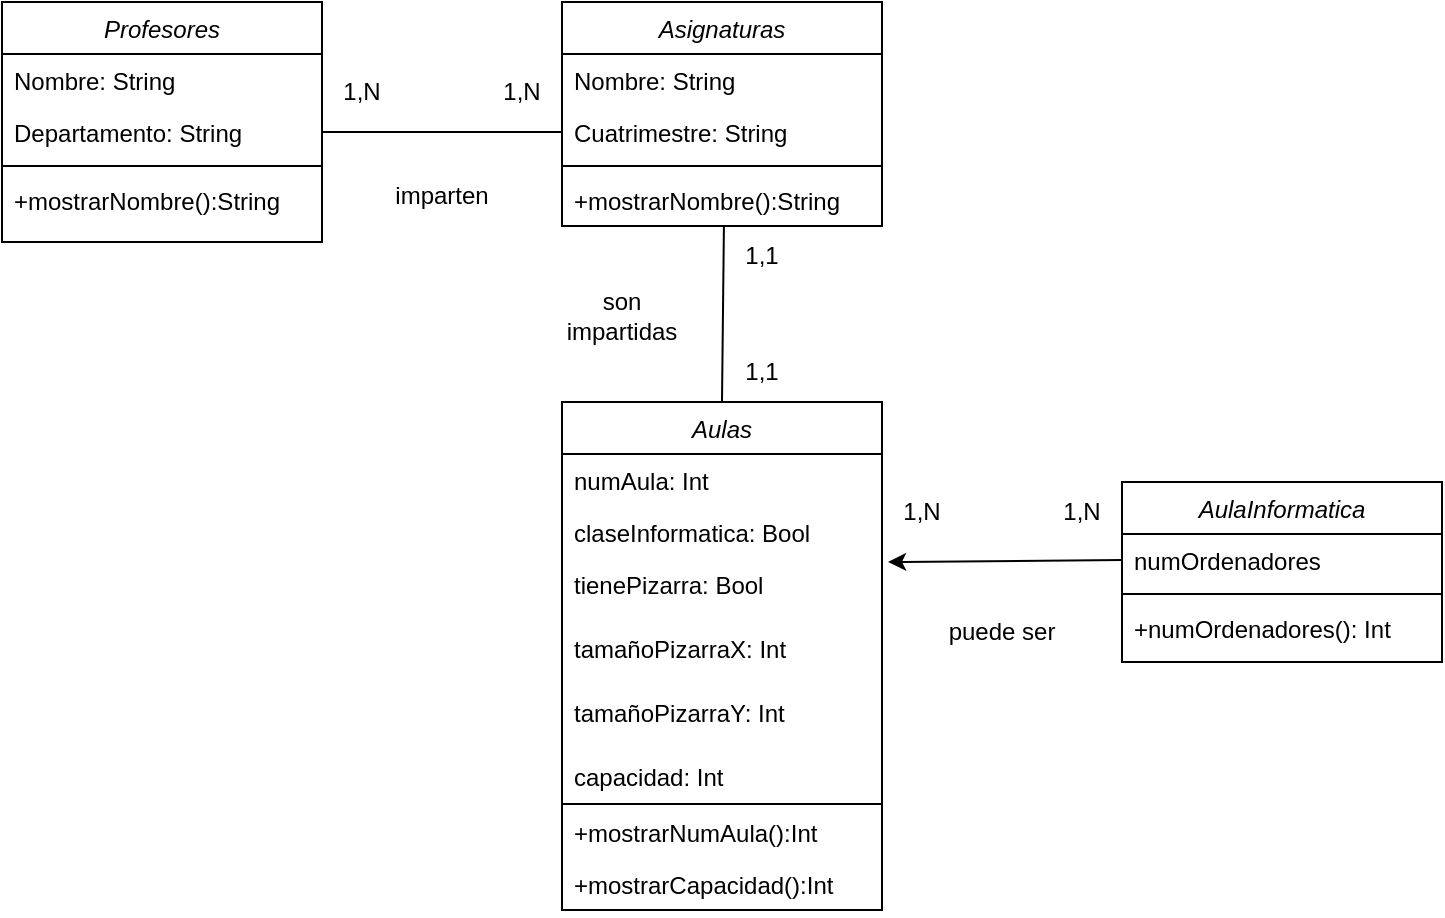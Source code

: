 <mxfile version="24.0.8" type="device">
  <diagram id="C5RBs43oDa-KdzZeNtuy" name="Page-1">
    <mxGraphModel dx="1434" dy="780" grid="1" gridSize="10" guides="1" tooltips="1" connect="1" arrows="1" fold="1" page="1" pageScale="1" pageWidth="827" pageHeight="1169" math="0" shadow="0">
      <root>
        <mxCell id="WIyWlLk6GJQsqaUBKTNV-0" />
        <mxCell id="WIyWlLk6GJQsqaUBKTNV-1" parent="WIyWlLk6GJQsqaUBKTNV-0" />
        <mxCell id="zkfFHV4jXpPFQw0GAbJ--0" value="Asignaturas" style="swimlane;fontStyle=2;align=center;verticalAlign=top;childLayout=stackLayout;horizontal=1;startSize=26;horizontalStack=0;resizeParent=1;resizeLast=0;collapsible=1;marginBottom=0;rounded=0;shadow=0;strokeWidth=1;" parent="WIyWlLk6GJQsqaUBKTNV-1" vertex="1">
          <mxGeometry x="320" y="80" width="160" height="112" as="geometry">
            <mxRectangle x="230" y="140" width="160" height="26" as="alternateBounds" />
          </mxGeometry>
        </mxCell>
        <mxCell id="zkfFHV4jXpPFQw0GAbJ--1" value="Nombre: String" style="text;align=left;verticalAlign=top;spacingLeft=4;spacingRight=4;overflow=hidden;rotatable=0;points=[[0,0.5],[1,0.5]];portConstraint=eastwest;" parent="zkfFHV4jXpPFQw0GAbJ--0" vertex="1">
          <mxGeometry y="26" width="160" height="26" as="geometry" />
        </mxCell>
        <mxCell id="zkfFHV4jXpPFQw0GAbJ--2" value="Cuatrimestre: String" style="text;align=left;verticalAlign=top;spacingLeft=4;spacingRight=4;overflow=hidden;rotatable=0;points=[[0,0.5],[1,0.5]];portConstraint=eastwest;rounded=0;shadow=0;html=0;" parent="zkfFHV4jXpPFQw0GAbJ--0" vertex="1">
          <mxGeometry y="52" width="160" height="26" as="geometry" />
        </mxCell>
        <mxCell id="zkfFHV4jXpPFQw0GAbJ--4" value="" style="line;html=1;strokeWidth=1;align=left;verticalAlign=middle;spacingTop=-1;spacingLeft=3;spacingRight=3;rotatable=0;labelPosition=right;points=[];portConstraint=eastwest;" parent="zkfFHV4jXpPFQw0GAbJ--0" vertex="1">
          <mxGeometry y="78" width="160" height="8" as="geometry" />
        </mxCell>
        <mxCell id="zkfFHV4jXpPFQw0GAbJ--5" value="+mostrarNombre():String" style="text;align=left;verticalAlign=top;spacingLeft=4;spacingRight=4;overflow=hidden;rotatable=0;points=[[0,0.5],[1,0.5]];portConstraint=eastwest;" parent="zkfFHV4jXpPFQw0GAbJ--0" vertex="1">
          <mxGeometry y="86" width="160" height="26" as="geometry" />
        </mxCell>
        <mxCell id="6f4TthoLXbDtdIlrFKtc-0" value="Profesores" style="swimlane;fontStyle=2;align=center;verticalAlign=top;childLayout=stackLayout;horizontal=1;startSize=26;horizontalStack=0;resizeParent=1;resizeLast=0;collapsible=1;marginBottom=0;rounded=0;shadow=0;strokeWidth=1;" parent="WIyWlLk6GJQsqaUBKTNV-1" vertex="1">
          <mxGeometry x="40" y="80" width="160" height="120" as="geometry">
            <mxRectangle x="230" y="140" width="160" height="26" as="alternateBounds" />
          </mxGeometry>
        </mxCell>
        <mxCell id="6f4TthoLXbDtdIlrFKtc-1" value="Nombre: String" style="text;align=left;verticalAlign=top;spacingLeft=4;spacingRight=4;overflow=hidden;rotatable=0;points=[[0,0.5],[1,0.5]];portConstraint=eastwest;" parent="6f4TthoLXbDtdIlrFKtc-0" vertex="1">
          <mxGeometry y="26" width="160" height="26" as="geometry" />
        </mxCell>
        <mxCell id="6f4TthoLXbDtdIlrFKtc-2" value="Departamento: String" style="text;align=left;verticalAlign=top;spacingLeft=4;spacingRight=4;overflow=hidden;rotatable=0;points=[[0,0.5],[1,0.5]];portConstraint=eastwest;rounded=0;shadow=0;html=0;" parent="6f4TthoLXbDtdIlrFKtc-0" vertex="1">
          <mxGeometry y="52" width="160" height="26" as="geometry" />
        </mxCell>
        <mxCell id="6f4TthoLXbDtdIlrFKtc-4" value="" style="line;html=1;strokeWidth=1;align=left;verticalAlign=middle;spacingTop=-1;spacingLeft=3;spacingRight=3;rotatable=0;labelPosition=right;points=[];portConstraint=eastwest;" parent="6f4TthoLXbDtdIlrFKtc-0" vertex="1">
          <mxGeometry y="78" width="160" height="8" as="geometry" />
        </mxCell>
        <mxCell id="6f4TthoLXbDtdIlrFKtc-5" value="+mostrarNombre():String" style="text;align=left;verticalAlign=top;spacingLeft=4;spacingRight=4;overflow=hidden;rotatable=0;points=[[0,0.5],[1,0.5]];portConstraint=eastwest;" parent="6f4TthoLXbDtdIlrFKtc-0" vertex="1">
          <mxGeometry y="86" width="160" height="26" as="geometry" />
        </mxCell>
        <mxCell id="6f4TthoLXbDtdIlrFKtc-6" value="Aulas" style="swimlane;fontStyle=2;align=center;verticalAlign=top;childLayout=stackLayout;horizontal=1;startSize=26;horizontalStack=0;resizeParent=1;resizeLast=0;collapsible=1;marginBottom=0;rounded=0;shadow=0;strokeWidth=1;" parent="WIyWlLk6GJQsqaUBKTNV-1" vertex="1">
          <mxGeometry x="320" y="280" width="160" height="254" as="geometry">
            <mxRectangle x="230" y="140" width="160" height="26" as="alternateBounds" />
          </mxGeometry>
        </mxCell>
        <mxCell id="6f4TthoLXbDtdIlrFKtc-7" value="numAula: Int" style="text;align=left;verticalAlign=top;spacingLeft=4;spacingRight=4;overflow=hidden;rotatable=0;points=[[0,0.5],[1,0.5]];portConstraint=eastwest;" parent="6f4TthoLXbDtdIlrFKtc-6" vertex="1">
          <mxGeometry y="26" width="160" height="26" as="geometry" />
        </mxCell>
        <mxCell id="6f4TthoLXbDtdIlrFKtc-11" value="claseInformatica: Bool" style="text;align=left;verticalAlign=top;spacingLeft=4;spacingRight=4;overflow=hidden;rotatable=0;points=[[0,0.5],[1,0.5]];portConstraint=eastwest;rounded=0;shadow=0;html=0;" parent="6f4TthoLXbDtdIlrFKtc-6" vertex="1">
          <mxGeometry y="52" width="160" height="26" as="geometry" />
        </mxCell>
        <mxCell id="6f4TthoLXbDtdIlrFKtc-8" value="tienePizarra: Bool" style="text;align=left;verticalAlign=top;spacingLeft=4;spacingRight=4;overflow=hidden;rotatable=0;points=[[0,0.5],[1,0.5]];portConstraint=eastwest;rounded=0;shadow=0;html=0;" parent="6f4TthoLXbDtdIlrFKtc-6" vertex="1">
          <mxGeometry y="78" width="160" height="32" as="geometry" />
        </mxCell>
        <mxCell id="6f4TthoLXbDtdIlrFKtc-24" value="tamañoPizarraX: Int " style="text;align=left;verticalAlign=top;spacingLeft=4;spacingRight=4;overflow=hidden;rotatable=0;points=[[0,0.5],[1,0.5]];portConstraint=eastwest;rounded=0;shadow=0;html=0;" parent="6f4TthoLXbDtdIlrFKtc-6" vertex="1">
          <mxGeometry y="110" width="160" height="32" as="geometry" />
        </mxCell>
        <mxCell id="6f4TthoLXbDtdIlrFKtc-25" value="tamañoPizarraY: Int " style="text;align=left;verticalAlign=top;spacingLeft=4;spacingRight=4;overflow=hidden;rotatable=0;points=[[0,0.5],[1,0.5]];portConstraint=eastwest;rounded=0;shadow=0;html=0;" parent="6f4TthoLXbDtdIlrFKtc-6" vertex="1">
          <mxGeometry y="142" width="160" height="32" as="geometry" />
        </mxCell>
        <mxCell id="6f4TthoLXbDtdIlrFKtc-36" value="capacidad: Int" style="text;align=left;verticalAlign=top;spacingLeft=4;spacingRight=4;overflow=hidden;rotatable=0;points=[[0,0.5],[1,0.5]];portConstraint=eastwest;" parent="6f4TthoLXbDtdIlrFKtc-6" vertex="1">
          <mxGeometry y="174" width="160" height="26" as="geometry" />
        </mxCell>
        <mxCell id="6f4TthoLXbDtdIlrFKtc-9" value="" style="line;html=1;strokeWidth=1;align=left;verticalAlign=middle;spacingTop=-1;spacingLeft=3;spacingRight=3;rotatable=0;labelPosition=right;points=[];portConstraint=eastwest;" parent="6f4TthoLXbDtdIlrFKtc-6" vertex="1">
          <mxGeometry y="200" width="160" height="2" as="geometry" />
        </mxCell>
        <mxCell id="6f4TthoLXbDtdIlrFKtc-10" value="+mostrarNumAula():Int" style="text;align=left;verticalAlign=top;spacingLeft=4;spacingRight=4;overflow=hidden;rotatable=0;points=[[0,0.5],[1,0.5]];portConstraint=eastwest;" parent="6f4TthoLXbDtdIlrFKtc-6" vertex="1">
          <mxGeometry y="202" width="160" height="26" as="geometry" />
        </mxCell>
        <mxCell id="6f4TthoLXbDtdIlrFKtc-38" value="+mostrarCapacidad():Int" style="text;align=left;verticalAlign=top;spacingLeft=4;spacingRight=4;overflow=hidden;rotatable=0;points=[[0,0.5],[1,0.5]];portConstraint=eastwest;" parent="6f4TthoLXbDtdIlrFKtc-6" vertex="1">
          <mxGeometry y="228" width="160" height="26" as="geometry" />
        </mxCell>
        <mxCell id="6f4TthoLXbDtdIlrFKtc-12" value="AulaInformatica" style="swimlane;fontStyle=2;align=center;verticalAlign=top;childLayout=stackLayout;horizontal=1;startSize=26;horizontalStack=0;resizeParent=1;resizeLast=0;collapsible=1;marginBottom=0;rounded=0;shadow=0;strokeWidth=1;" parent="WIyWlLk6GJQsqaUBKTNV-1" vertex="1">
          <mxGeometry x="600" y="320" width="160" height="90" as="geometry">
            <mxRectangle x="230" y="140" width="160" height="26" as="alternateBounds" />
          </mxGeometry>
        </mxCell>
        <mxCell id="6f4TthoLXbDtdIlrFKtc-13" value="numOrdenadores" style="text;align=left;verticalAlign=top;spacingLeft=4;spacingRight=4;overflow=hidden;rotatable=0;points=[[0,0.5],[1,0.5]];portConstraint=eastwest;" parent="6f4TthoLXbDtdIlrFKtc-12" vertex="1">
          <mxGeometry y="26" width="160" height="26" as="geometry" />
        </mxCell>
        <mxCell id="6f4TthoLXbDtdIlrFKtc-16" value="" style="line;html=1;strokeWidth=1;align=left;verticalAlign=middle;spacingTop=-1;spacingLeft=3;spacingRight=3;rotatable=0;labelPosition=right;points=[];portConstraint=eastwest;" parent="6f4TthoLXbDtdIlrFKtc-12" vertex="1">
          <mxGeometry y="52" width="160" height="8" as="geometry" />
        </mxCell>
        <mxCell id="6f4TthoLXbDtdIlrFKtc-17" value="+numOrdenadores(): Int" style="text;align=left;verticalAlign=top;spacingLeft=4;spacingRight=4;overflow=hidden;rotatable=0;points=[[0,0.5],[1,0.5]];portConstraint=eastwest;" parent="6f4TthoLXbDtdIlrFKtc-12" vertex="1">
          <mxGeometry y="60" width="160" height="26" as="geometry" />
        </mxCell>
        <mxCell id="6f4TthoLXbDtdIlrFKtc-26" value="" style="endArrow=classic;html=1;rounded=0;entryX=1.019;entryY=0.063;entryDx=0;entryDy=0;exitX=0;exitY=0.5;exitDx=0;exitDy=0;entryPerimeter=0;" parent="WIyWlLk6GJQsqaUBKTNV-1" source="6f4TthoLXbDtdIlrFKtc-13" target="6f4TthoLXbDtdIlrFKtc-8" edge="1">
          <mxGeometry width="50" height="50" relative="1" as="geometry">
            <mxPoint x="390" y="270" as="sourcePoint" />
            <mxPoint x="440" y="220" as="targetPoint" />
          </mxGeometry>
        </mxCell>
        <mxCell id="6f4TthoLXbDtdIlrFKtc-27" value="" style="endArrow=none;html=1;rounded=0;entryX=0;entryY=0.5;entryDx=0;entryDy=0;exitX=1;exitY=0.5;exitDx=0;exitDy=0;" parent="WIyWlLk6GJQsqaUBKTNV-1" source="6f4TthoLXbDtdIlrFKtc-2" target="zkfFHV4jXpPFQw0GAbJ--2" edge="1">
          <mxGeometry width="50" height="50" relative="1" as="geometry">
            <mxPoint x="220" y="260" as="sourcePoint" />
            <mxPoint x="270" y="210" as="targetPoint" />
          </mxGeometry>
        </mxCell>
        <mxCell id="6f4TthoLXbDtdIlrFKtc-28" value="" style="endArrow=none;html=1;rounded=0;exitX=0.5;exitY=0;exitDx=0;exitDy=0;entryX=0.506;entryY=1;entryDx=0;entryDy=0;entryPerimeter=0;" parent="WIyWlLk6GJQsqaUBKTNV-1" source="6f4TthoLXbDtdIlrFKtc-6" target="zkfFHV4jXpPFQw0GAbJ--5" edge="1">
          <mxGeometry width="50" height="50" relative="1" as="geometry">
            <mxPoint x="570" y="250" as="sourcePoint" />
            <mxPoint x="620" y="200" as="targetPoint" />
          </mxGeometry>
        </mxCell>
        <mxCell id="6f4TthoLXbDtdIlrFKtc-30" value="1,N" style="text;html=1;align=center;verticalAlign=middle;whiteSpace=wrap;rounded=0;" parent="WIyWlLk6GJQsqaUBKTNV-1" vertex="1">
          <mxGeometry x="200" y="110" width="40" height="30" as="geometry" />
        </mxCell>
        <mxCell id="6f4TthoLXbDtdIlrFKtc-31" value="1,N" style="text;html=1;align=center;verticalAlign=middle;whiteSpace=wrap;rounded=0;" parent="WIyWlLk6GJQsqaUBKTNV-1" vertex="1">
          <mxGeometry x="280" y="110" width="40" height="30" as="geometry" />
        </mxCell>
        <mxCell id="6f4TthoLXbDtdIlrFKtc-32" value="1,1" style="text;html=1;align=center;verticalAlign=middle;whiteSpace=wrap;rounded=0;" parent="WIyWlLk6GJQsqaUBKTNV-1" vertex="1">
          <mxGeometry x="400" y="192" width="40" height="30" as="geometry" />
        </mxCell>
        <mxCell id="6f4TthoLXbDtdIlrFKtc-33" value="1,1" style="text;html=1;align=center;verticalAlign=middle;whiteSpace=wrap;rounded=0;" parent="WIyWlLk6GJQsqaUBKTNV-1" vertex="1">
          <mxGeometry x="400" y="250" width="40" height="30" as="geometry" />
        </mxCell>
        <mxCell id="6f4TthoLXbDtdIlrFKtc-34" value="1,N" style="text;html=1;align=center;verticalAlign=middle;whiteSpace=wrap;rounded=0;" parent="WIyWlLk6GJQsqaUBKTNV-1" vertex="1">
          <mxGeometry x="480" y="320" width="40" height="30" as="geometry" />
        </mxCell>
        <mxCell id="6f4TthoLXbDtdIlrFKtc-35" value="1,N" style="text;html=1;align=center;verticalAlign=middle;whiteSpace=wrap;rounded=0;" parent="WIyWlLk6GJQsqaUBKTNV-1" vertex="1">
          <mxGeometry x="560" y="320" width="40" height="30" as="geometry" />
        </mxCell>
        <mxCell id="jTv-KY9kOFZ9CUmDuB7W-0" value="imparten" style="text;html=1;align=center;verticalAlign=middle;whiteSpace=wrap;rounded=0;" vertex="1" parent="WIyWlLk6GJQsqaUBKTNV-1">
          <mxGeometry x="230" y="162" width="60" height="30" as="geometry" />
        </mxCell>
        <mxCell id="jTv-KY9kOFZ9CUmDuB7W-1" value="son impartidas" style="text;html=1;align=center;verticalAlign=middle;whiteSpace=wrap;rounded=0;" vertex="1" parent="WIyWlLk6GJQsqaUBKTNV-1">
          <mxGeometry x="320" y="222" width="60" height="30" as="geometry" />
        </mxCell>
        <mxCell id="jTv-KY9kOFZ9CUmDuB7W-2" value="puede ser" style="text;html=1;align=center;verticalAlign=middle;whiteSpace=wrap;rounded=0;" vertex="1" parent="WIyWlLk6GJQsqaUBKTNV-1">
          <mxGeometry x="510" y="380" width="60" height="30" as="geometry" />
        </mxCell>
      </root>
    </mxGraphModel>
  </diagram>
</mxfile>
